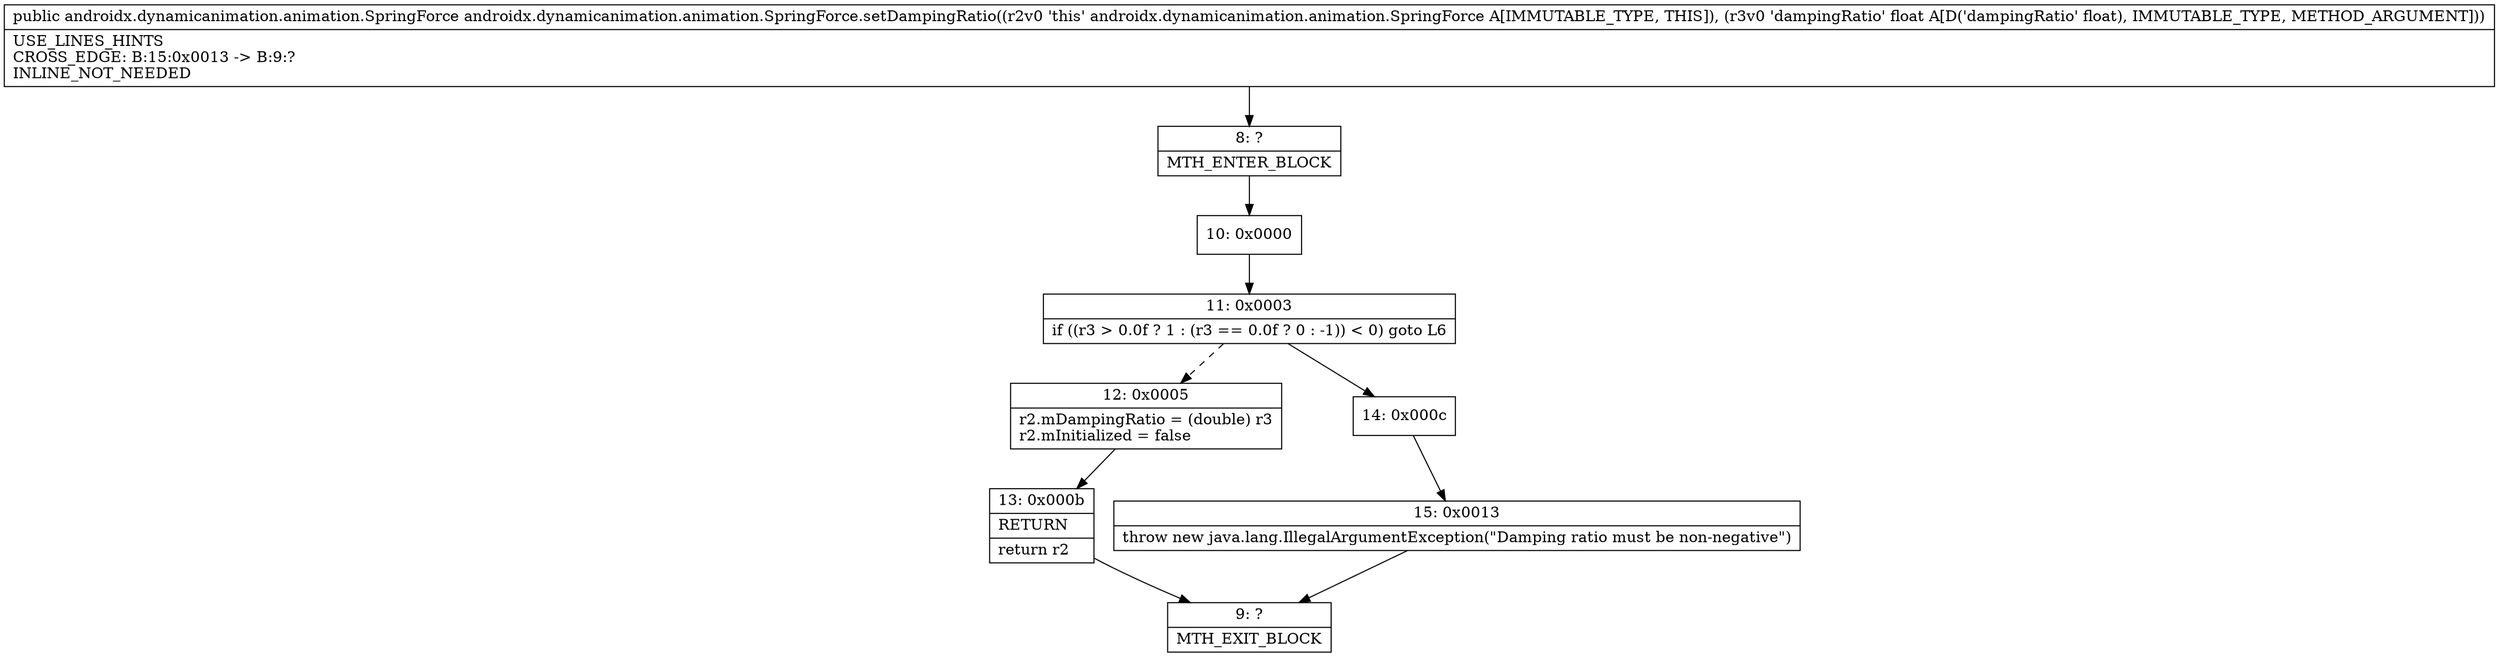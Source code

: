 digraph "CFG forandroidx.dynamicanimation.animation.SpringForce.setDampingRatio(F)Landroidx\/dynamicanimation\/animation\/SpringForce;" {
Node_8 [shape=record,label="{8\:\ ?|MTH_ENTER_BLOCK\l}"];
Node_10 [shape=record,label="{10\:\ 0x0000}"];
Node_11 [shape=record,label="{11\:\ 0x0003|if ((r3 \> 0.0f ? 1 : (r3 == 0.0f ? 0 : \-1)) \< 0) goto L6\l}"];
Node_12 [shape=record,label="{12\:\ 0x0005|r2.mDampingRatio = (double) r3\lr2.mInitialized = false\l}"];
Node_13 [shape=record,label="{13\:\ 0x000b|RETURN\l|return r2\l}"];
Node_9 [shape=record,label="{9\:\ ?|MTH_EXIT_BLOCK\l}"];
Node_14 [shape=record,label="{14\:\ 0x000c}"];
Node_15 [shape=record,label="{15\:\ 0x0013|throw new java.lang.IllegalArgumentException(\"Damping ratio must be non\-negative\")\l}"];
MethodNode[shape=record,label="{public androidx.dynamicanimation.animation.SpringForce androidx.dynamicanimation.animation.SpringForce.setDampingRatio((r2v0 'this' androidx.dynamicanimation.animation.SpringForce A[IMMUTABLE_TYPE, THIS]), (r3v0 'dampingRatio' float A[D('dampingRatio' float), IMMUTABLE_TYPE, METHOD_ARGUMENT]))  | USE_LINES_HINTS\lCROSS_EDGE: B:15:0x0013 \-\> B:9:?\lINLINE_NOT_NEEDED\l}"];
MethodNode -> Node_8;Node_8 -> Node_10;
Node_10 -> Node_11;
Node_11 -> Node_12[style=dashed];
Node_11 -> Node_14;
Node_12 -> Node_13;
Node_13 -> Node_9;
Node_14 -> Node_15;
Node_15 -> Node_9;
}

